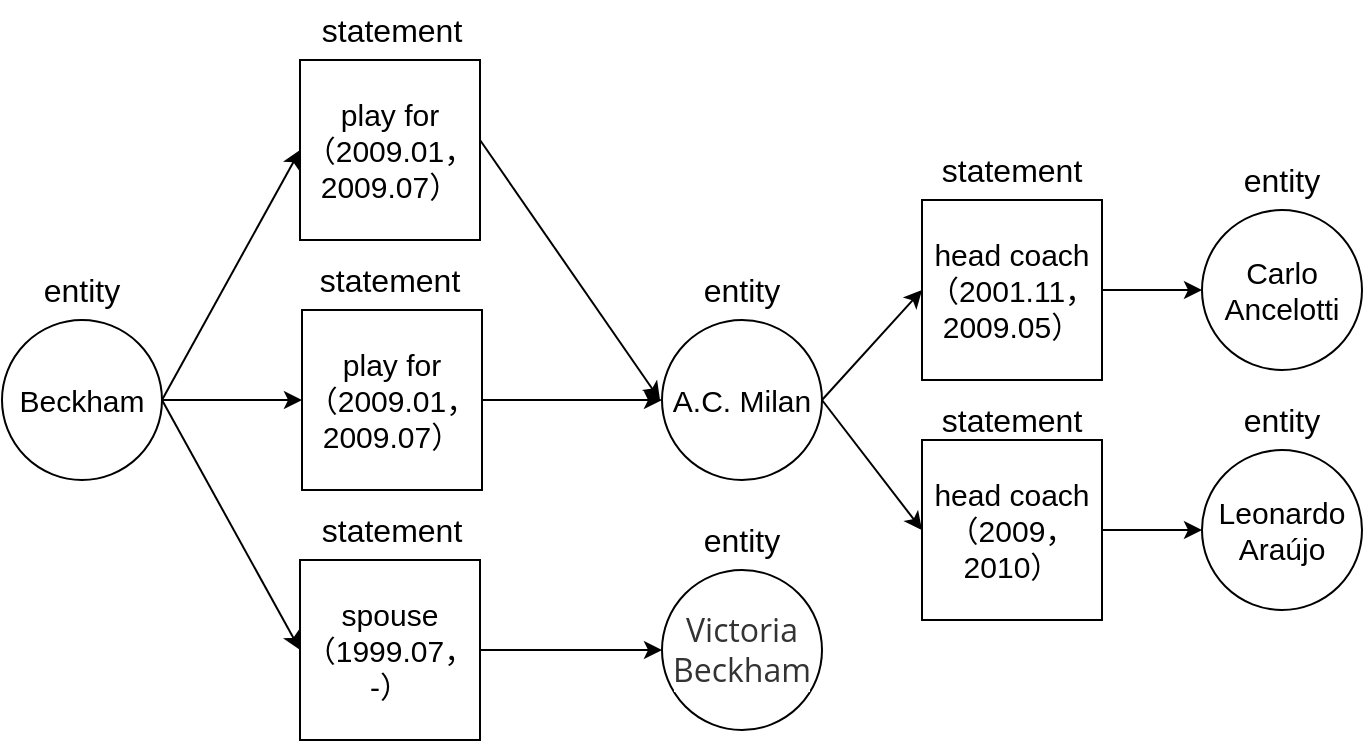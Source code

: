<mxfile version="16.4.3" type="github">
  <diagram id="pCaMMqWfKWzjFwNiMYeM" name="Page-1">
    <mxGraphModel dx="1422" dy="811" grid="1" gridSize="10" guides="1" tooltips="1" connect="1" arrows="1" fold="1" page="1" pageScale="1" pageWidth="827" pageHeight="1169" math="0" shadow="0">
      <root>
        <mxCell id="0" />
        <mxCell id="1" parent="0" />
        <mxCell id="_RCp25i3ppbNcuDB2M4--1" value="Beckham" style="ellipse;whiteSpace=wrap;html=1;aspect=fixed;fontSize=15;" vertex="1" parent="1">
          <mxGeometry x="190" y="200" width="80" height="80" as="geometry" />
        </mxCell>
        <mxCell id="_RCp25i3ppbNcuDB2M4--2" value="play for&lt;br&gt;（2009.01，&lt;br&gt;2009.07）" style="whiteSpace=wrap;html=1;aspect=fixed;fontSize=15;" vertex="1" parent="1">
          <mxGeometry x="339" y="70" width="90" height="90" as="geometry" />
        </mxCell>
        <mxCell id="_RCp25i3ppbNcuDB2M4--5" value="entity" style="text;html=1;strokeColor=none;fillColor=none;align=center;verticalAlign=middle;whiteSpace=wrap;rounded=0;fontSize=16;" vertex="1" parent="1">
          <mxGeometry x="200" y="170" width="60" height="30" as="geometry" />
        </mxCell>
        <mxCell id="_RCp25i3ppbNcuDB2M4--6" value="statement" style="text;html=1;strokeColor=none;fillColor=none;align=center;verticalAlign=middle;whiteSpace=wrap;rounded=0;fontSize=16;" vertex="1" parent="1">
          <mxGeometry x="355" y="40" width="60" height="30" as="geometry" />
        </mxCell>
        <mxCell id="_RCp25i3ppbNcuDB2M4--15" style="edgeStyle=orthogonalEdgeStyle;rounded=0;orthogonalLoop=1;jettySize=auto;html=1;exitX=1;exitY=0.5;exitDx=0;exitDy=0;fontSize=16;strokeWidth=1;" edge="1" parent="1" source="_RCp25i3ppbNcuDB2M4--7">
          <mxGeometry relative="1" as="geometry">
            <mxPoint x="520" y="240" as="targetPoint" />
          </mxGeometry>
        </mxCell>
        <mxCell id="_RCp25i3ppbNcuDB2M4--7" value="play for&lt;br&gt;（2009.01，&lt;br&gt;2009.07）" style="whiteSpace=wrap;html=1;aspect=fixed;fontSize=15;" vertex="1" parent="1">
          <mxGeometry x="340" y="195" width="90" height="90" as="geometry" />
        </mxCell>
        <mxCell id="_RCp25i3ppbNcuDB2M4--18" style="edgeStyle=orthogonalEdgeStyle;rounded=0;orthogonalLoop=1;jettySize=auto;html=1;exitX=1;exitY=0.5;exitDx=0;exitDy=0;fontSize=16;strokeWidth=1;" edge="1" parent="1" source="_RCp25i3ppbNcuDB2M4--8">
          <mxGeometry relative="1" as="geometry">
            <mxPoint x="520" y="365" as="targetPoint" />
          </mxGeometry>
        </mxCell>
        <mxCell id="_RCp25i3ppbNcuDB2M4--8" value="spouse&lt;br&gt;（1999.07，&lt;br&gt;-）" style="whiteSpace=wrap;html=1;aspect=fixed;fontSize=15;" vertex="1" parent="1">
          <mxGeometry x="339" y="320" width="90" height="90" as="geometry" />
        </mxCell>
        <mxCell id="_RCp25i3ppbNcuDB2M4--9" value="statement" style="text;html=1;strokeColor=none;fillColor=none;align=center;verticalAlign=middle;whiteSpace=wrap;rounded=0;fontSize=16;" vertex="1" parent="1">
          <mxGeometry x="354" y="165" width="60" height="30" as="geometry" />
        </mxCell>
        <mxCell id="_RCp25i3ppbNcuDB2M4--10" value="statement" style="text;html=1;strokeColor=none;fillColor=none;align=center;verticalAlign=middle;whiteSpace=wrap;rounded=0;fontSize=16;" vertex="1" parent="1">
          <mxGeometry x="355" y="290" width="60" height="30" as="geometry" />
        </mxCell>
        <mxCell id="_RCp25i3ppbNcuDB2M4--11" value="" style="endArrow=classic;html=1;rounded=0;fontSize=16;strokeWidth=1;entryX=0;entryY=0.5;entryDx=0;entryDy=0;" edge="1" parent="1" target="_RCp25i3ppbNcuDB2M4--2">
          <mxGeometry width="50" height="50" relative="1" as="geometry">
            <mxPoint x="270" y="240" as="sourcePoint" />
            <mxPoint x="320" y="190" as="targetPoint" />
          </mxGeometry>
        </mxCell>
        <mxCell id="_RCp25i3ppbNcuDB2M4--12" value="" style="endArrow=classic;html=1;rounded=0;fontSize=16;strokeWidth=1;entryX=0;entryY=0.5;entryDx=0;entryDy=0;" edge="1" parent="1" target="_RCp25i3ppbNcuDB2M4--7">
          <mxGeometry width="50" height="50" relative="1" as="geometry">
            <mxPoint x="270" y="240" as="sourcePoint" />
            <mxPoint x="374" y="120" as="targetPoint" />
          </mxGeometry>
        </mxCell>
        <mxCell id="_RCp25i3ppbNcuDB2M4--13" value="" style="endArrow=classic;html=1;rounded=0;fontSize=16;strokeWidth=1;entryX=0;entryY=0.5;entryDx=0;entryDy=0;" edge="1" parent="1" target="_RCp25i3ppbNcuDB2M4--8">
          <mxGeometry width="50" height="50" relative="1" as="geometry">
            <mxPoint x="270" y="240" as="sourcePoint" />
            <mxPoint x="574" y="237.5" as="targetPoint" />
          </mxGeometry>
        </mxCell>
        <mxCell id="_RCp25i3ppbNcuDB2M4--14" value="" style="endArrow=classic;html=1;rounded=0;fontSize=16;strokeWidth=1;" edge="1" parent="1">
          <mxGeometry width="50" height="50" relative="1" as="geometry">
            <mxPoint x="429" y="110" as="sourcePoint" />
            <mxPoint x="519" y="240" as="targetPoint" />
          </mxGeometry>
        </mxCell>
        <mxCell id="_RCp25i3ppbNcuDB2M4--16" value="A.C. Milan" style="ellipse;whiteSpace=wrap;html=1;aspect=fixed;fontSize=15;" vertex="1" parent="1">
          <mxGeometry x="520" y="200" width="80" height="80" as="geometry" />
        </mxCell>
        <mxCell id="_RCp25i3ppbNcuDB2M4--17" value="entity" style="text;html=1;strokeColor=none;fillColor=none;align=center;verticalAlign=middle;whiteSpace=wrap;rounded=0;fontSize=16;" vertex="1" parent="1">
          <mxGeometry x="530" y="170" width="60" height="30" as="geometry" />
        </mxCell>
        <mxCell id="_RCp25i3ppbNcuDB2M4--19" value="&lt;span style=&quot;color: rgb(51 , 51 , 51) ; font-family: &amp;#34;open sans&amp;#34; , &amp;#34;clear sans&amp;#34; , &amp;#34;helvetica neue&amp;#34; , &amp;#34;helvetica&amp;#34; , &amp;#34;arial&amp;#34; , sans-serif ; font-size: 16px ; background-color: rgb(255 , 255 , 255)&quot;&gt;Victoria Beckham&lt;/span&gt;" style="ellipse;whiteSpace=wrap;html=1;aspect=fixed;fontSize=15;" vertex="1" parent="1">
          <mxGeometry x="520" y="325" width="80" height="80" as="geometry" />
        </mxCell>
        <mxCell id="_RCp25i3ppbNcuDB2M4--20" value="entity" style="text;html=1;strokeColor=none;fillColor=none;align=center;verticalAlign=middle;whiteSpace=wrap;rounded=0;fontSize=16;" vertex="1" parent="1">
          <mxGeometry x="530" y="295" width="60" height="30" as="geometry" />
        </mxCell>
        <mxCell id="_RCp25i3ppbNcuDB2M4--27" style="edgeStyle=orthogonalEdgeStyle;rounded=0;orthogonalLoop=1;jettySize=auto;html=1;exitX=1;exitY=0.5;exitDx=0;exitDy=0;entryX=0;entryY=0.5;entryDx=0;entryDy=0;fontSize=16;strokeWidth=1;" edge="1" parent="1" source="_RCp25i3ppbNcuDB2M4--21" target="_RCp25i3ppbNcuDB2M4--25">
          <mxGeometry relative="1" as="geometry" />
        </mxCell>
        <mxCell id="_RCp25i3ppbNcuDB2M4--21" value="head coach&lt;br&gt;（2001.11，&lt;br&gt;2009.05）" style="whiteSpace=wrap;html=1;aspect=fixed;fontSize=15;" vertex="1" parent="1">
          <mxGeometry x="650" y="140" width="90" height="90" as="geometry" />
        </mxCell>
        <mxCell id="_RCp25i3ppbNcuDB2M4--24" value="statement" style="text;html=1;strokeColor=none;fillColor=none;align=center;verticalAlign=middle;whiteSpace=wrap;rounded=0;fontSize=16;" vertex="1" parent="1">
          <mxGeometry x="665" y="110" width="60" height="30" as="geometry" />
        </mxCell>
        <mxCell id="_RCp25i3ppbNcuDB2M4--25" value="Carlo Ancelotti" style="ellipse;whiteSpace=wrap;html=1;aspect=fixed;fontSize=15;" vertex="1" parent="1">
          <mxGeometry x="790" y="145" width="80" height="80" as="geometry" />
        </mxCell>
        <mxCell id="_RCp25i3ppbNcuDB2M4--28" value="entity" style="text;html=1;strokeColor=none;fillColor=none;align=center;verticalAlign=middle;whiteSpace=wrap;rounded=0;fontSize=16;" vertex="1" parent="1">
          <mxGeometry x="800" y="115" width="60" height="30" as="geometry" />
        </mxCell>
        <mxCell id="_RCp25i3ppbNcuDB2M4--29" value="" style="endArrow=classic;html=1;rounded=0;fontSize=16;strokeWidth=1;entryX=0;entryY=0.5;entryDx=0;entryDy=0;" edge="1" parent="1" target="_RCp25i3ppbNcuDB2M4--21">
          <mxGeometry width="50" height="50" relative="1" as="geometry">
            <mxPoint x="600" y="240" as="sourcePoint" />
            <mxPoint x="650" y="190" as="targetPoint" />
          </mxGeometry>
        </mxCell>
        <mxCell id="_RCp25i3ppbNcuDB2M4--30" value="" style="endArrow=classic;html=1;rounded=0;fontSize=16;strokeWidth=1;entryX=0;entryY=0.5;entryDx=0;entryDy=0;exitX=1;exitY=0.5;exitDx=0;exitDy=0;" edge="1" parent="1" source="_RCp25i3ppbNcuDB2M4--16" target="_RCp25i3ppbNcuDB2M4--31">
          <mxGeometry width="50" height="50" relative="1" as="geometry">
            <mxPoint x="610" y="320" as="sourcePoint" />
            <mxPoint x="660" y="265" as="targetPoint" />
          </mxGeometry>
        </mxCell>
        <mxCell id="_RCp25i3ppbNcuDB2M4--35" style="edgeStyle=orthogonalEdgeStyle;rounded=0;orthogonalLoop=1;jettySize=auto;html=1;exitX=1;exitY=0.5;exitDx=0;exitDy=0;entryX=0;entryY=0.5;entryDx=0;entryDy=0;fontSize=16;strokeWidth=1;" edge="1" parent="1" source="_RCp25i3ppbNcuDB2M4--31" target="_RCp25i3ppbNcuDB2M4--32">
          <mxGeometry relative="1" as="geometry" />
        </mxCell>
        <mxCell id="_RCp25i3ppbNcuDB2M4--31" value="head coach&lt;br&gt;（2009，&lt;br&gt;2010）" style="whiteSpace=wrap;html=1;aspect=fixed;fontSize=15;" vertex="1" parent="1">
          <mxGeometry x="650" y="260" width="90" height="90" as="geometry" />
        </mxCell>
        <mxCell id="_RCp25i3ppbNcuDB2M4--32" value="Leonardo Araújo" style="ellipse;whiteSpace=wrap;html=1;aspect=fixed;fontSize=15;" vertex="1" parent="1">
          <mxGeometry x="790" y="265" width="80" height="80" as="geometry" />
        </mxCell>
        <mxCell id="_RCp25i3ppbNcuDB2M4--33" value="entity" style="text;html=1;strokeColor=none;fillColor=none;align=center;verticalAlign=middle;whiteSpace=wrap;rounded=0;fontSize=16;" vertex="1" parent="1">
          <mxGeometry x="800" y="235" width="60" height="30" as="geometry" />
        </mxCell>
        <mxCell id="_RCp25i3ppbNcuDB2M4--34" value="statement" style="text;html=1;strokeColor=none;fillColor=none;align=center;verticalAlign=middle;whiteSpace=wrap;rounded=0;fontSize=16;" vertex="1" parent="1">
          <mxGeometry x="665" y="235" width="60" height="30" as="geometry" />
        </mxCell>
      </root>
    </mxGraphModel>
  </diagram>
</mxfile>
